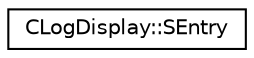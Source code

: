 digraph "Graphical Class Hierarchy"
{
  edge [fontname="Helvetica",fontsize="10",labelfontname="Helvetica",labelfontsize="10"];
  node [fontname="Helvetica",fontsize="10",shape=record];
  rankdir="LR";
  Node1 [label="CLogDisplay::SEntry",height=0.2,width=0.4,color="black", fillcolor="white", style="filled",URL="$struct_c_log_display_1_1_s_entry.html"];
}
